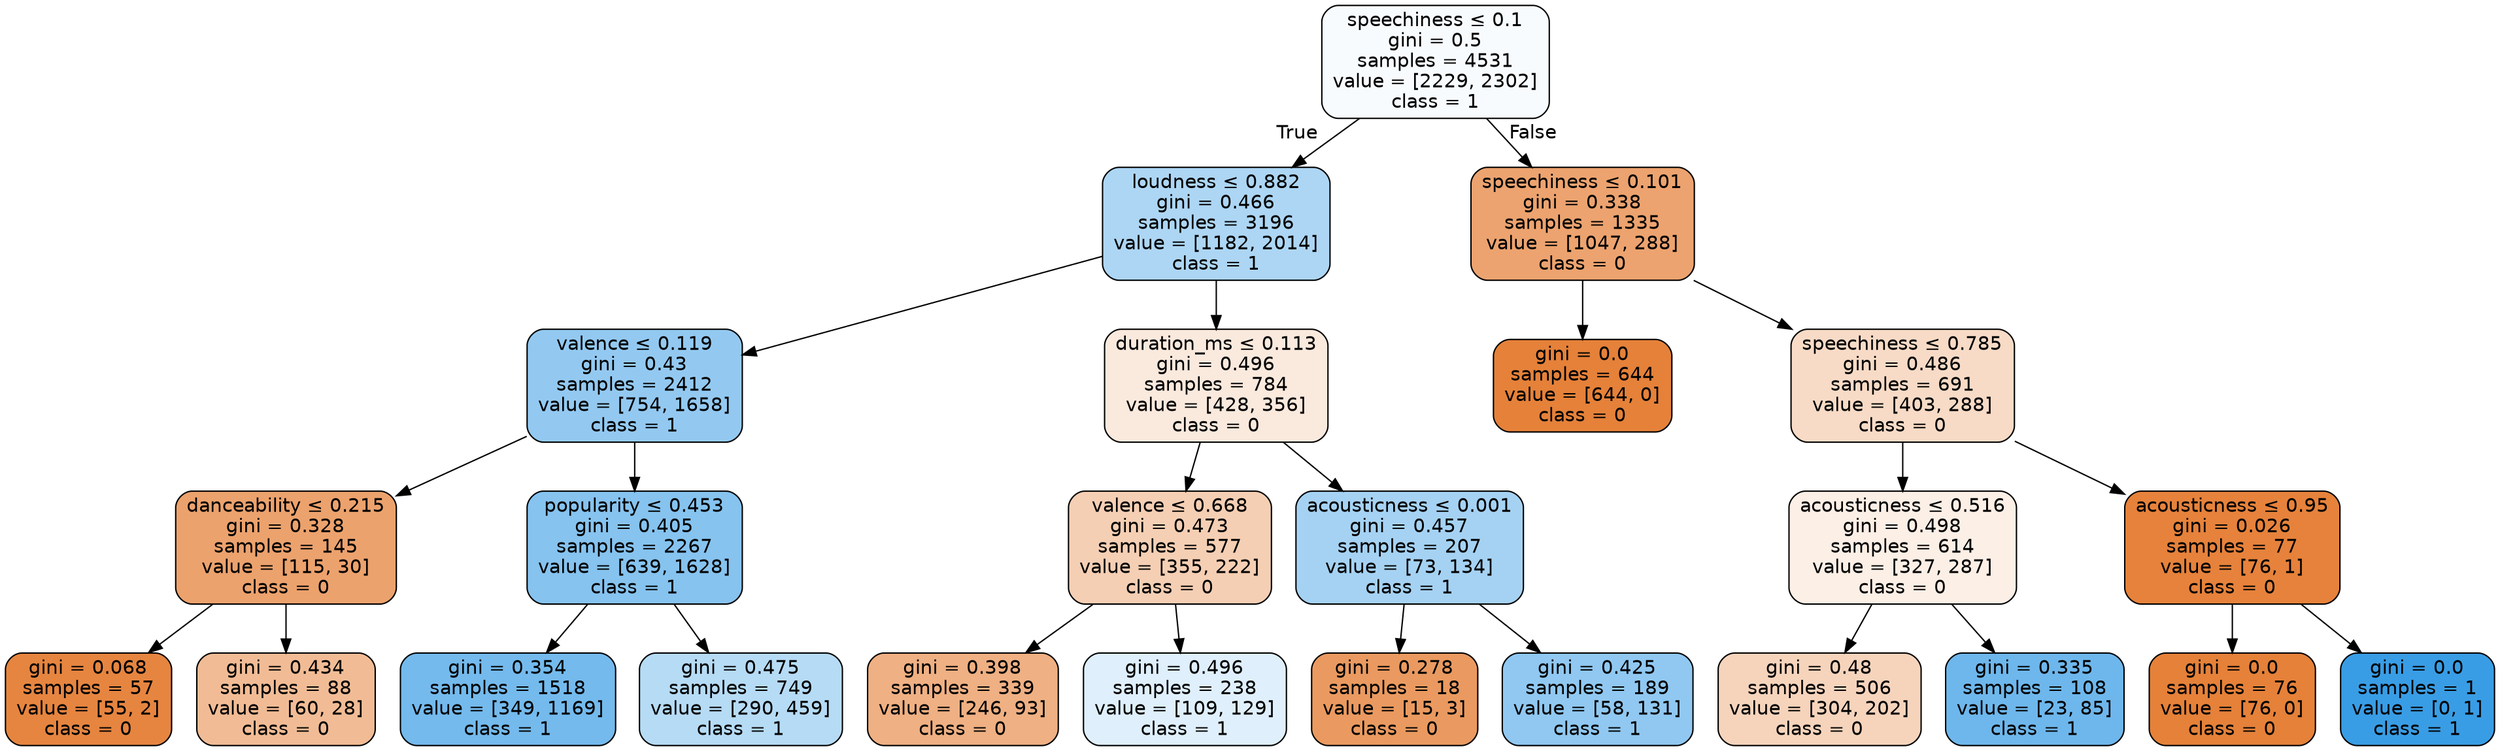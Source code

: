 digraph Tree {
node [shape=box, style="filled, rounded", color="black", fontname=helvetica] ;
edge [fontname=helvetica] ;
0 [label=<speechiness &le; 0.1<br/>gini = 0.5<br/>samples = 4531<br/>value = [2229, 2302]<br/>class = 1>, fillcolor="#399de508"] ;
1 [label=<loudness &le; 0.882<br/>gini = 0.466<br/>samples = 3196<br/>value = [1182, 2014]<br/>class = 1>, fillcolor="#399de569"] ;
0 -> 1 [labeldistance=2.5, labelangle=45, headlabel="True"] ;
2 [label=<valence &le; 0.119<br/>gini = 0.43<br/>samples = 2412<br/>value = [754, 1658]<br/>class = 1>, fillcolor="#399de58b"] ;
1 -> 2 ;
3 [label=<danceability &le; 0.215<br/>gini = 0.328<br/>samples = 145<br/>value = [115, 30]<br/>class = 0>, fillcolor="#e58139bc"] ;
2 -> 3 ;
4 [label=<gini = 0.068<br/>samples = 57<br/>value = [55, 2]<br/>class = 0>, fillcolor="#e58139f6"] ;
3 -> 4 ;
5 [label=<gini = 0.434<br/>samples = 88<br/>value = [60, 28]<br/>class = 0>, fillcolor="#e5813988"] ;
3 -> 5 ;
6 [label=<popularity &le; 0.453<br/>gini = 0.405<br/>samples = 2267<br/>value = [639, 1628]<br/>class = 1>, fillcolor="#399de59b"] ;
2 -> 6 ;
7 [label=<gini = 0.354<br/>samples = 1518<br/>value = [349, 1169]<br/>class = 1>, fillcolor="#399de5b3"] ;
6 -> 7 ;
8 [label=<gini = 0.475<br/>samples = 749<br/>value = [290, 459]<br/>class = 1>, fillcolor="#399de55e"] ;
6 -> 8 ;
9 [label=<duration_ms &le; 0.113<br/>gini = 0.496<br/>samples = 784<br/>value = [428, 356]<br/>class = 0>, fillcolor="#e581392b"] ;
1 -> 9 ;
10 [label=<valence &le; 0.668<br/>gini = 0.473<br/>samples = 577<br/>value = [355, 222]<br/>class = 0>, fillcolor="#e5813960"] ;
9 -> 10 ;
11 [label=<gini = 0.398<br/>samples = 339<br/>value = [246, 93]<br/>class = 0>, fillcolor="#e581399f"] ;
10 -> 11 ;
12 [label=<gini = 0.496<br/>samples = 238<br/>value = [109, 129]<br/>class = 1>, fillcolor="#399de528"] ;
10 -> 12 ;
13 [label=<acousticness &le; 0.001<br/>gini = 0.457<br/>samples = 207<br/>value = [73, 134]<br/>class = 1>, fillcolor="#399de574"] ;
9 -> 13 ;
14 [label=<gini = 0.278<br/>samples = 18<br/>value = [15, 3]<br/>class = 0>, fillcolor="#e58139cc"] ;
13 -> 14 ;
15 [label=<gini = 0.425<br/>samples = 189<br/>value = [58, 131]<br/>class = 1>, fillcolor="#399de58e"] ;
13 -> 15 ;
16 [label=<speechiness &le; 0.101<br/>gini = 0.338<br/>samples = 1335<br/>value = [1047, 288]<br/>class = 0>, fillcolor="#e58139b9"] ;
0 -> 16 [labeldistance=2.5, labelangle=-45, headlabel="False"] ;
17 [label=<gini = 0.0<br/>samples = 644<br/>value = [644, 0]<br/>class = 0>, fillcolor="#e58139ff"] ;
16 -> 17 ;
18 [label=<speechiness &le; 0.785<br/>gini = 0.486<br/>samples = 691<br/>value = [403, 288]<br/>class = 0>, fillcolor="#e5813949"] ;
16 -> 18 ;
19 [label=<acousticness &le; 0.516<br/>gini = 0.498<br/>samples = 614<br/>value = [327, 287]<br/>class = 0>, fillcolor="#e581391f"] ;
18 -> 19 ;
20 [label=<gini = 0.48<br/>samples = 506<br/>value = [304, 202]<br/>class = 0>, fillcolor="#e5813956"] ;
19 -> 20 ;
21 [label=<gini = 0.335<br/>samples = 108<br/>value = [23, 85]<br/>class = 1>, fillcolor="#399de5ba"] ;
19 -> 21 ;
22 [label=<acousticness &le; 0.95<br/>gini = 0.026<br/>samples = 77<br/>value = [76, 1]<br/>class = 0>, fillcolor="#e58139fc"] ;
18 -> 22 ;
23 [label=<gini = 0.0<br/>samples = 76<br/>value = [76, 0]<br/>class = 0>, fillcolor="#e58139ff"] ;
22 -> 23 ;
24 [label=<gini = 0.0<br/>samples = 1<br/>value = [0, 1]<br/>class = 1>, fillcolor="#399de5ff"] ;
22 -> 24 ;
}